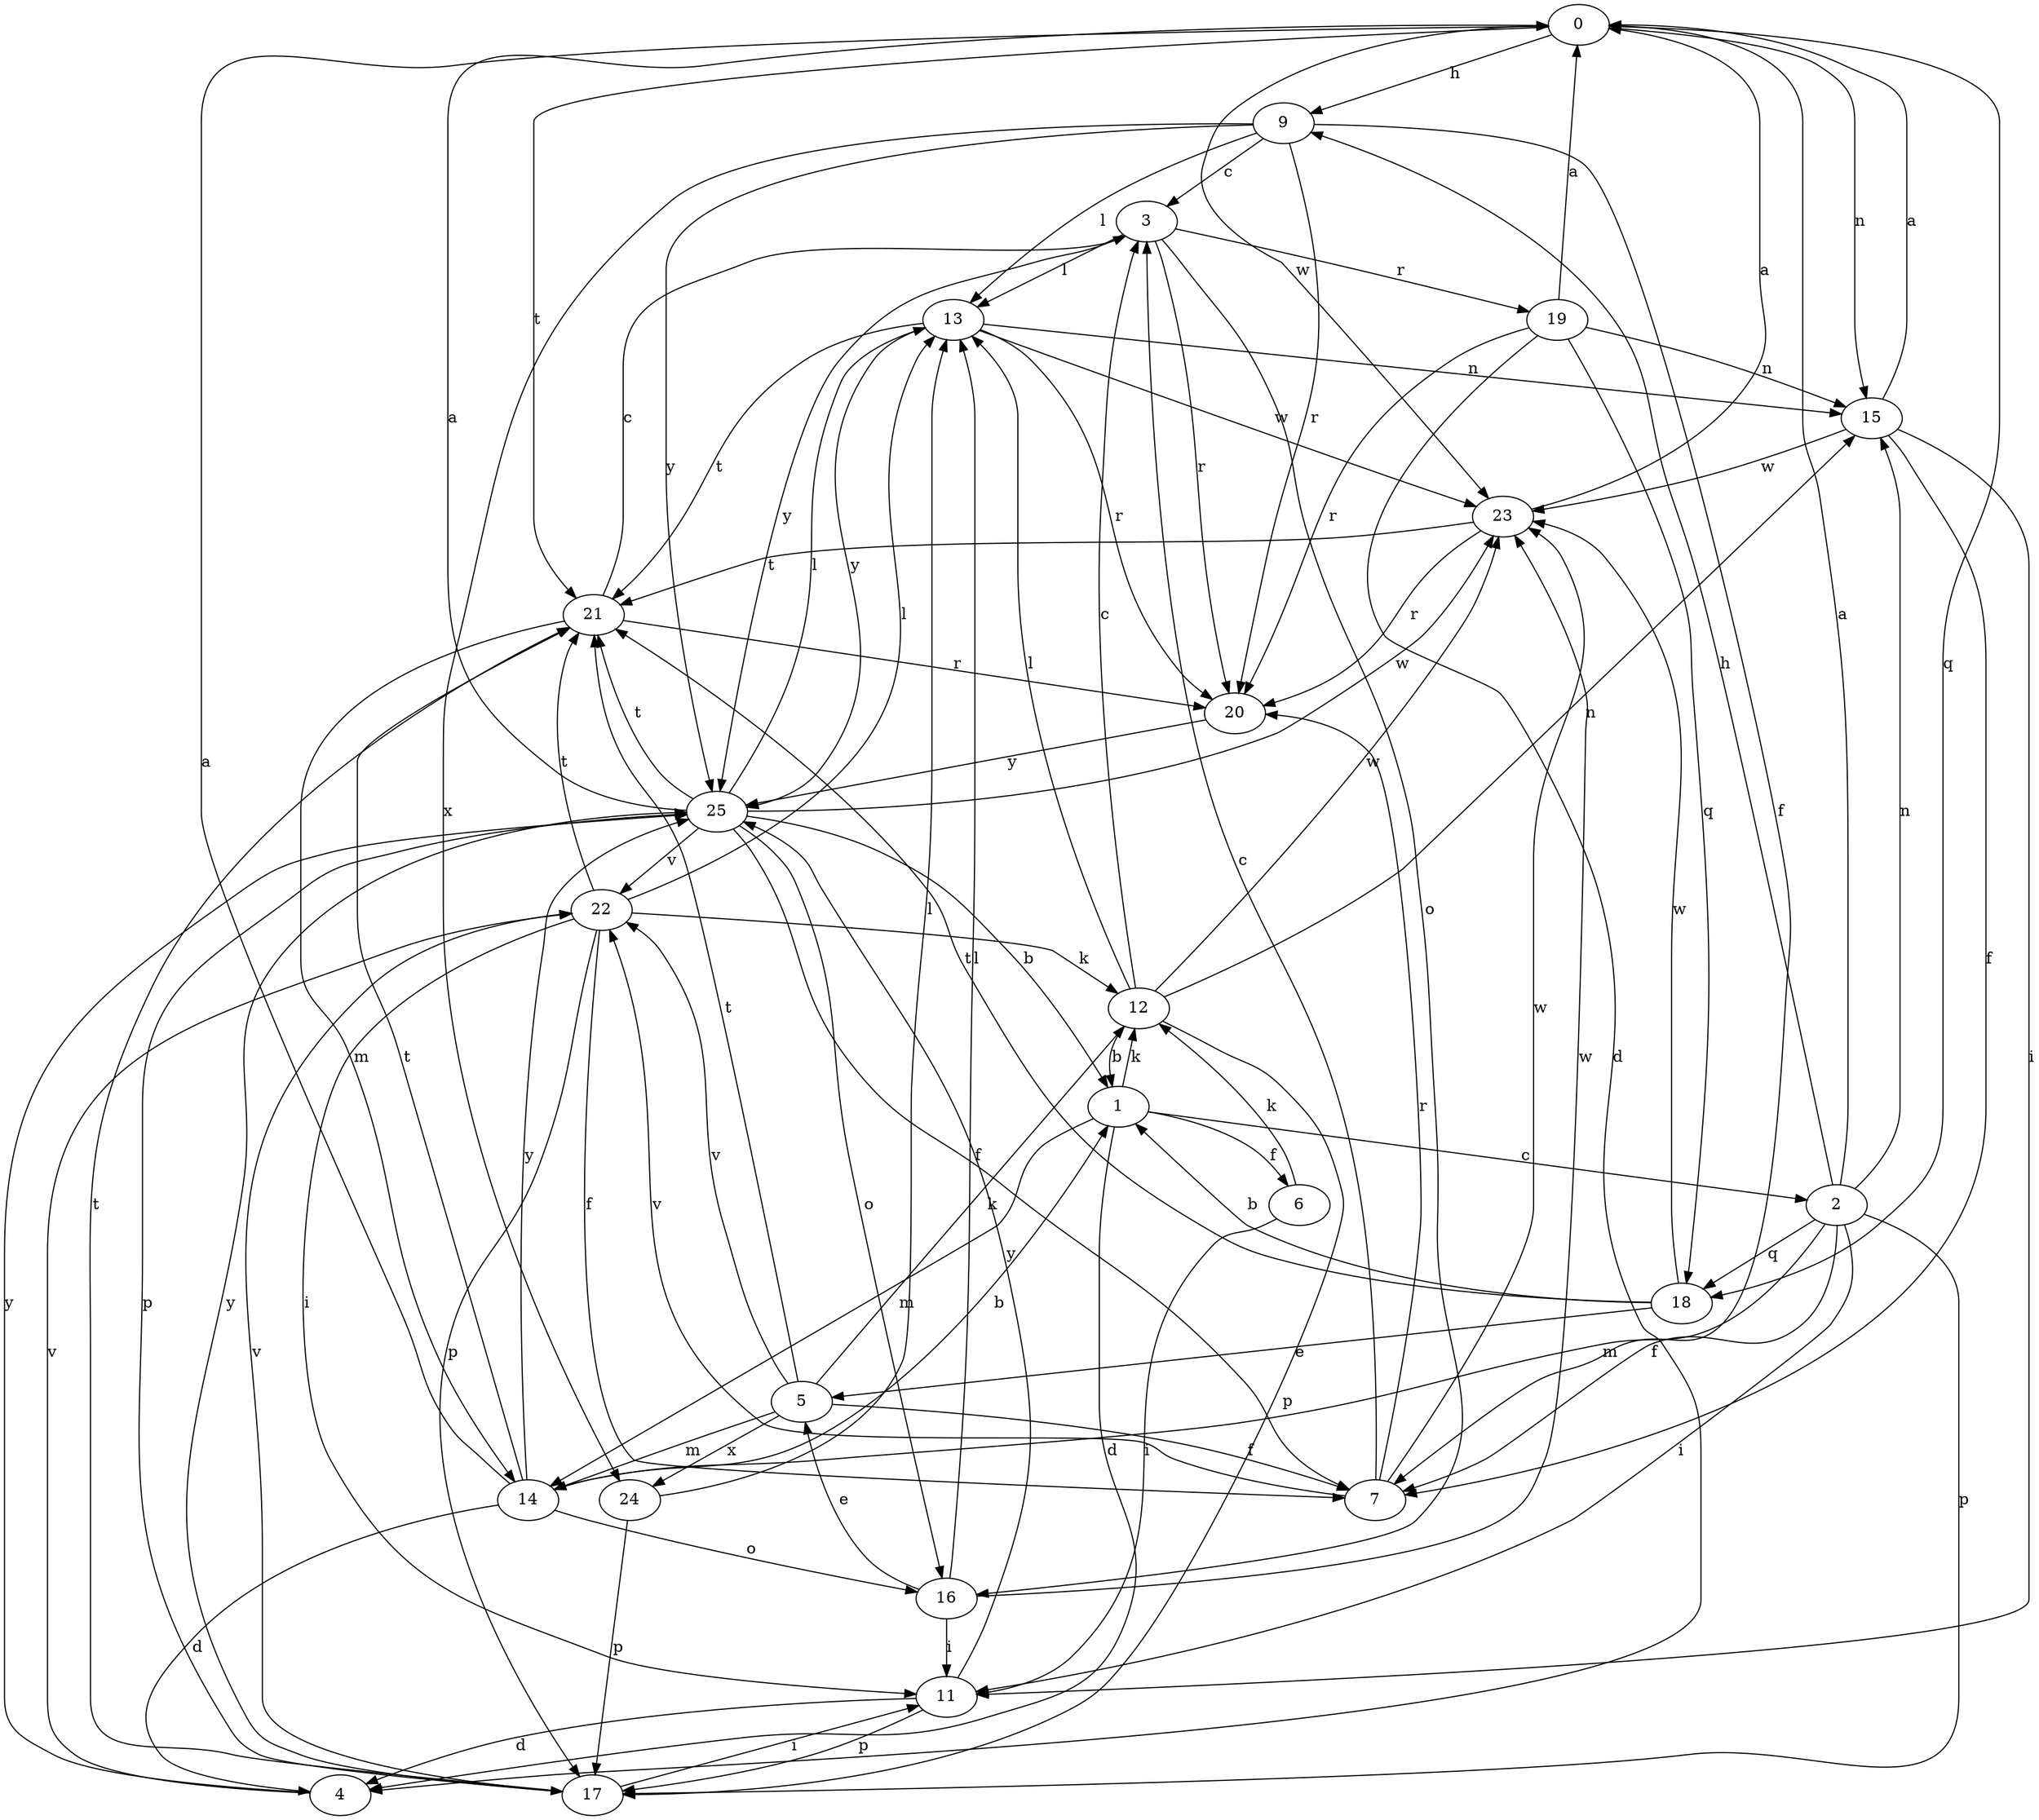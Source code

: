 strict digraph  {
0;
1;
2;
3;
4;
5;
6;
7;
9;
11;
12;
13;
14;
15;
16;
17;
18;
19;
20;
21;
22;
23;
24;
25;
0 -> 9  [label=h];
0 -> 15  [label=n];
0 -> 18  [label=q];
0 -> 21  [label=t];
0 -> 23  [label=w];
1 -> 2  [label=c];
1 -> 4  [label=d];
1 -> 6  [label=f];
1 -> 12  [label=k];
1 -> 14  [label=m];
2 -> 0  [label=a];
2 -> 7  [label=f];
2 -> 9  [label=h];
2 -> 11  [label=i];
2 -> 14  [label=m];
2 -> 15  [label=n];
2 -> 17  [label=p];
2 -> 18  [label=q];
3 -> 13  [label=l];
3 -> 16  [label=o];
3 -> 19  [label=r];
3 -> 20  [label=r];
3 -> 25  [label=y];
4 -> 22  [label=v];
4 -> 25  [label=y];
5 -> 7  [label=f];
5 -> 12  [label=k];
5 -> 14  [label=m];
5 -> 21  [label=t];
5 -> 22  [label=v];
5 -> 24  [label=x];
6 -> 11  [label=i];
6 -> 12  [label=k];
7 -> 3  [label=c];
7 -> 20  [label=r];
7 -> 22  [label=v];
7 -> 23  [label=w];
9 -> 3  [label=c];
9 -> 7  [label=f];
9 -> 13  [label=l];
9 -> 20  [label=r];
9 -> 24  [label=x];
9 -> 25  [label=y];
11 -> 4  [label=d];
11 -> 17  [label=p];
11 -> 25  [label=y];
12 -> 1  [label=b];
12 -> 3  [label=c];
12 -> 13  [label=l];
12 -> 15  [label=n];
12 -> 17  [label=p];
12 -> 23  [label=w];
13 -> 15  [label=n];
13 -> 20  [label=r];
13 -> 21  [label=t];
13 -> 23  [label=w];
13 -> 25  [label=y];
14 -> 0  [label=a];
14 -> 1  [label=b];
14 -> 4  [label=d];
14 -> 16  [label=o];
14 -> 21  [label=t];
14 -> 25  [label=y];
15 -> 0  [label=a];
15 -> 7  [label=f];
15 -> 11  [label=i];
15 -> 23  [label=w];
16 -> 5  [label=e];
16 -> 11  [label=i];
16 -> 13  [label=l];
16 -> 23  [label=w];
17 -> 11  [label=i];
17 -> 21  [label=t];
17 -> 22  [label=v];
17 -> 25  [label=y];
18 -> 1  [label=b];
18 -> 5  [label=e];
18 -> 21  [label=t];
18 -> 23  [label=w];
19 -> 0  [label=a];
19 -> 4  [label=d];
19 -> 15  [label=n];
19 -> 18  [label=q];
19 -> 20  [label=r];
20 -> 25  [label=y];
21 -> 3  [label=c];
21 -> 14  [label=m];
21 -> 20  [label=r];
22 -> 7  [label=f];
22 -> 11  [label=i];
22 -> 12  [label=k];
22 -> 13  [label=l];
22 -> 17  [label=p];
22 -> 21  [label=t];
23 -> 0  [label=a];
23 -> 20  [label=r];
23 -> 21  [label=t];
24 -> 13  [label=l];
24 -> 17  [label=p];
25 -> 0  [label=a];
25 -> 1  [label=b];
25 -> 7  [label=f];
25 -> 13  [label=l];
25 -> 16  [label=o];
25 -> 17  [label=p];
25 -> 21  [label=t];
25 -> 22  [label=v];
25 -> 23  [label=w];
}
